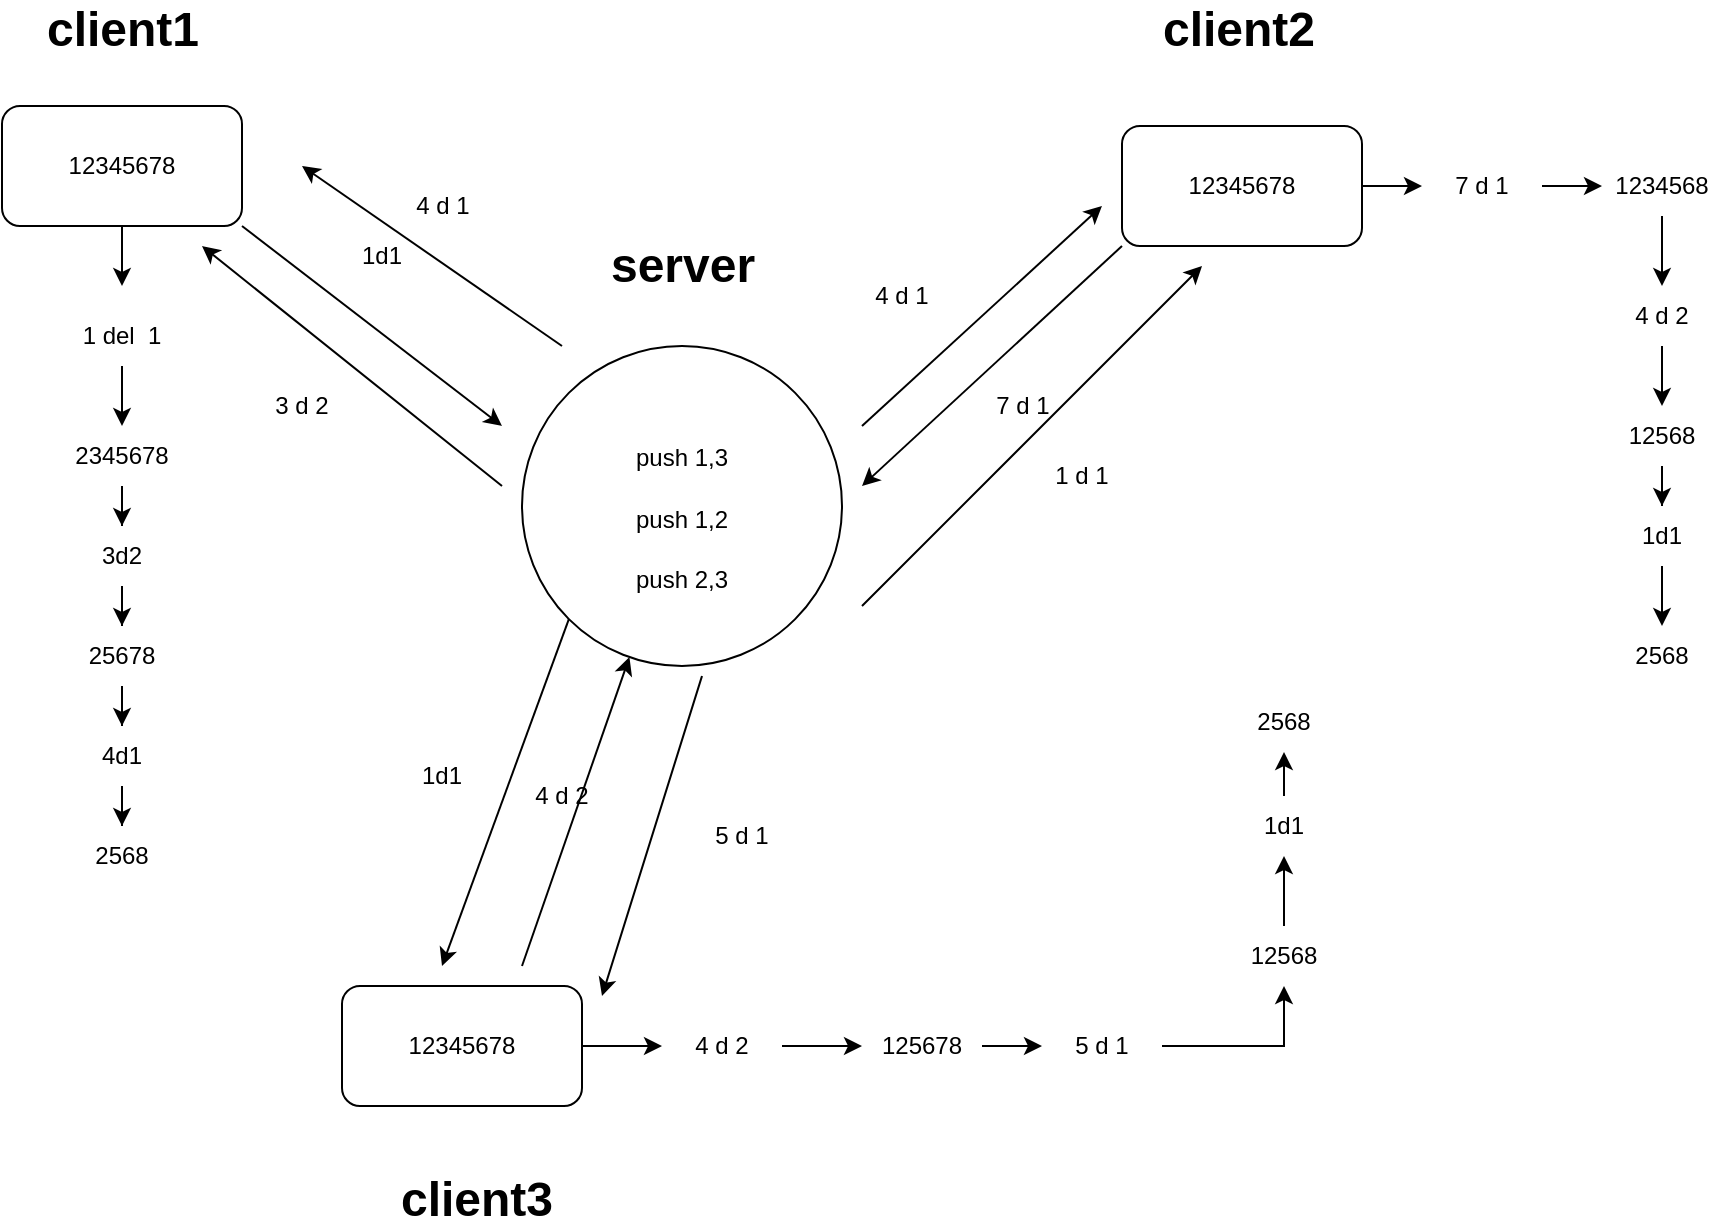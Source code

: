 <mxfile version="16.1.0" type="github">
  <diagram id="b11h2jEulRBrb-ZpYILd" name="第 1 页">
    <mxGraphModel dx="1408" dy="740" grid="0" gridSize="10" guides="1" tooltips="1" connect="1" arrows="1" fold="1" page="1" pageScale="1" pageWidth="1169" pageHeight="1654" math="0" shadow="0">
      <root>
        <mxCell id="0" />
        <mxCell id="1" parent="0" />
        <mxCell id="IKfLSv7TZ7d3dGT8bLUt-12" value="" style="edgeStyle=orthogonalEdgeStyle;rounded=0;orthogonalLoop=1;jettySize=auto;html=1;" parent="1" source="IKfLSv7TZ7d3dGT8bLUt-1" edge="1">
          <mxGeometry relative="1" as="geometry">
            <mxPoint x="270" y="220" as="targetPoint" />
          </mxGeometry>
        </mxCell>
        <mxCell id="IKfLSv7TZ7d3dGT8bLUt-1" value="12345678" style="rounded=1;whiteSpace=wrap;html=1;" parent="1" vertex="1">
          <mxGeometry x="210" y="130" width="120" height="60" as="geometry" />
        </mxCell>
        <mxCell id="IKfLSv7TZ7d3dGT8bLUt-19" value="" style="edgeStyle=orthogonalEdgeStyle;rounded=0;orthogonalLoop=1;jettySize=auto;html=1;" parent="1" source="IKfLSv7TZ7d3dGT8bLUt-2" target="IKfLSv7TZ7d3dGT8bLUt-18" edge="1">
          <mxGeometry relative="1" as="geometry" />
        </mxCell>
        <mxCell id="IKfLSv7TZ7d3dGT8bLUt-2" value="12345678" style="rounded=1;whiteSpace=wrap;html=1;" parent="1" vertex="1">
          <mxGeometry x="380" y="570" width="120" height="60" as="geometry" />
        </mxCell>
        <mxCell id="IKfLSv7TZ7d3dGT8bLUt-31" value="" style="edgeStyle=orthogonalEdgeStyle;rounded=0;orthogonalLoop=1;jettySize=auto;html=1;" parent="1" source="IKfLSv7TZ7d3dGT8bLUt-3" target="IKfLSv7TZ7d3dGT8bLUt-28" edge="1">
          <mxGeometry relative="1" as="geometry" />
        </mxCell>
        <mxCell id="PVc-BojldQ0yQbwHhJg5-24" style="edgeStyle=orthogonalEdgeStyle;rounded=0;orthogonalLoop=1;jettySize=auto;html=1;exitX=1;exitY=0.5;exitDx=0;exitDy=0;" parent="1" source="IKfLSv7TZ7d3dGT8bLUt-3" edge="1">
          <mxGeometry relative="1" as="geometry">
            <mxPoint x="890" y="170" as="targetPoint" />
          </mxGeometry>
        </mxCell>
        <mxCell id="IKfLSv7TZ7d3dGT8bLUt-3" value="12345678" style="rounded=1;whiteSpace=wrap;html=1;" parent="1" vertex="1">
          <mxGeometry x="770" y="140" width="120" height="60" as="geometry" />
        </mxCell>
        <mxCell id="IKfLSv7TZ7d3dGT8bLUt-4" value="" style="ellipse;whiteSpace=wrap;html=1;aspect=fixed;" parent="1" vertex="1">
          <mxGeometry x="470" y="250" width="160" height="160" as="geometry" />
        </mxCell>
        <mxCell id="IKfLSv7TZ7d3dGT8bLUt-5" value="server" style="text;strokeColor=none;fillColor=none;html=1;fontSize=24;fontStyle=1;verticalAlign=middle;align=center;" parent="1" vertex="1">
          <mxGeometry x="500" y="200" width="100" height="20" as="geometry" />
        </mxCell>
        <mxCell id="IKfLSv7TZ7d3dGT8bLUt-6" value="client1" style="text;strokeColor=none;fillColor=none;html=1;fontSize=24;fontStyle=1;verticalAlign=middle;align=center;" parent="1" vertex="1">
          <mxGeometry x="220" y="82" width="100" height="20" as="geometry" />
        </mxCell>
        <mxCell id="IKfLSv7TZ7d3dGT8bLUt-7" value="client2" style="text;strokeColor=none;fillColor=none;html=1;fontSize=24;fontStyle=1;verticalAlign=middle;align=center;" parent="1" vertex="1">
          <mxGeometry x="778" y="82" width="100" height="20" as="geometry" />
        </mxCell>
        <mxCell id="IKfLSv7TZ7d3dGT8bLUt-8" value="client3" style="text;strokeColor=none;fillColor=none;html=1;fontSize=24;fontStyle=1;verticalAlign=middle;align=center;" parent="1" vertex="1">
          <mxGeometry x="397" y="667" width="100" height="20" as="geometry" />
        </mxCell>
        <mxCell id="IKfLSv7TZ7d3dGT8bLUt-13" value="1d1" style="text;html=1;strokeColor=none;fillColor=none;align=center;verticalAlign=middle;whiteSpace=wrap;rounded=0;" parent="1" vertex="1">
          <mxGeometry x="370" y="190" width="60" height="30" as="geometry" />
        </mxCell>
        <mxCell id="IKfLSv7TZ7d3dGT8bLUt-16" value="" style="edgeStyle=orthogonalEdgeStyle;rounded=0;orthogonalLoop=1;jettySize=auto;html=1;" parent="1" source="IKfLSv7TZ7d3dGT8bLUt-14" target="IKfLSv7TZ7d3dGT8bLUt-15" edge="1">
          <mxGeometry relative="1" as="geometry" />
        </mxCell>
        <mxCell id="IKfLSv7TZ7d3dGT8bLUt-14" value="1 del&amp;nbsp; 1" style="text;html=1;strokeColor=none;fillColor=none;align=center;verticalAlign=middle;whiteSpace=wrap;rounded=0;" parent="1" vertex="1">
          <mxGeometry x="240" y="230" width="60" height="30" as="geometry" />
        </mxCell>
        <mxCell id="IKfLSv7TZ7d3dGT8bLUt-64" value="" style="edgeStyle=orthogonalEdgeStyle;rounded=0;orthogonalLoop=1;jettySize=auto;html=1;" parent="1" source="IKfLSv7TZ7d3dGT8bLUt-15" target="IKfLSv7TZ7d3dGT8bLUt-63" edge="1">
          <mxGeometry relative="1" as="geometry" />
        </mxCell>
        <mxCell id="IKfLSv7TZ7d3dGT8bLUt-15" value="2345678" style="text;html=1;strokeColor=none;fillColor=none;align=center;verticalAlign=middle;whiteSpace=wrap;rounded=0;" parent="1" vertex="1">
          <mxGeometry x="240" y="290" width="60" height="30" as="geometry" />
        </mxCell>
        <mxCell id="IKfLSv7TZ7d3dGT8bLUt-17" value="" style="endArrow=classic;html=1;rounded=0;exitX=1;exitY=1;exitDx=0;exitDy=0;" parent="1" source="IKfLSv7TZ7d3dGT8bLUt-1" edge="1">
          <mxGeometry width="50" height="50" relative="1" as="geometry">
            <mxPoint x="560" y="320" as="sourcePoint" />
            <mxPoint x="460" y="290" as="targetPoint" />
          </mxGeometry>
        </mxCell>
        <mxCell id="IKfLSv7TZ7d3dGT8bLUt-22" value="" style="edgeStyle=orthogonalEdgeStyle;rounded=0;orthogonalLoop=1;jettySize=auto;html=1;" parent="1" source="IKfLSv7TZ7d3dGT8bLUt-18" target="IKfLSv7TZ7d3dGT8bLUt-21" edge="1">
          <mxGeometry relative="1" as="geometry" />
        </mxCell>
        <mxCell id="IKfLSv7TZ7d3dGT8bLUt-18" value="4 d 2" style="text;html=1;strokeColor=none;fillColor=none;align=center;verticalAlign=middle;whiteSpace=wrap;rounded=0;" parent="1" vertex="1">
          <mxGeometry x="540" y="585" width="60" height="30" as="geometry" />
        </mxCell>
        <mxCell id="IKfLSv7TZ7d3dGT8bLUt-40" value="" style="edgeStyle=orthogonalEdgeStyle;rounded=0;orthogonalLoop=1;jettySize=auto;html=1;" parent="1" source="IKfLSv7TZ7d3dGT8bLUt-21" target="IKfLSv7TZ7d3dGT8bLUt-39" edge="1">
          <mxGeometry relative="1" as="geometry" />
        </mxCell>
        <mxCell id="IKfLSv7TZ7d3dGT8bLUt-21" value="125678" style="text;html=1;strokeColor=none;fillColor=none;align=center;verticalAlign=middle;whiteSpace=wrap;rounded=0;" parent="1" vertex="1">
          <mxGeometry x="640" y="585" width="60" height="30" as="geometry" />
        </mxCell>
        <mxCell id="IKfLSv7TZ7d3dGT8bLUt-23" value="" style="endArrow=classic;html=1;rounded=0;" parent="1" target="IKfLSv7TZ7d3dGT8bLUt-4" edge="1">
          <mxGeometry width="50" height="50" relative="1" as="geometry">
            <mxPoint x="470" y="560" as="sourcePoint" />
            <mxPoint x="740" y="610" as="targetPoint" />
          </mxGeometry>
        </mxCell>
        <mxCell id="IKfLSv7TZ7d3dGT8bLUt-24" value="4 d 2" style="text;html=1;strokeColor=none;fillColor=none;align=center;verticalAlign=middle;whiteSpace=wrap;rounded=0;" parent="1" vertex="1">
          <mxGeometry x="460" y="460" width="60" height="30" as="geometry" />
        </mxCell>
        <mxCell id="IKfLSv7TZ7d3dGT8bLUt-33" value="" style="edgeStyle=orthogonalEdgeStyle;rounded=0;orthogonalLoop=1;jettySize=auto;html=1;" parent="1" source="IKfLSv7TZ7d3dGT8bLUt-28" target="IKfLSv7TZ7d3dGT8bLUt-32" edge="1">
          <mxGeometry relative="1" as="geometry" />
        </mxCell>
        <mxCell id="IKfLSv7TZ7d3dGT8bLUt-28" value="7 d 1" style="text;html=1;strokeColor=none;fillColor=none;align=center;verticalAlign=middle;whiteSpace=wrap;rounded=0;" parent="1" vertex="1">
          <mxGeometry x="920" y="155" width="60" height="30" as="geometry" />
        </mxCell>
        <mxCell id="IKfLSv7TZ7d3dGT8bLUt-51" value="" style="edgeStyle=orthogonalEdgeStyle;rounded=0;orthogonalLoop=1;jettySize=auto;html=1;" parent="1" source="IKfLSv7TZ7d3dGT8bLUt-32" target="IKfLSv7TZ7d3dGT8bLUt-50" edge="1">
          <mxGeometry relative="1" as="geometry" />
        </mxCell>
        <mxCell id="IKfLSv7TZ7d3dGT8bLUt-32" value="1234568" style="text;html=1;strokeColor=none;fillColor=none;align=center;verticalAlign=middle;whiteSpace=wrap;rounded=0;" parent="1" vertex="1">
          <mxGeometry x="1010" y="155" width="60" height="30" as="geometry" />
        </mxCell>
        <mxCell id="IKfLSv7TZ7d3dGT8bLUt-34" value="" style="endArrow=classic;html=1;rounded=0;exitX=0;exitY=1;exitDx=0;exitDy=0;" parent="1" source="IKfLSv7TZ7d3dGT8bLUt-3" edge="1">
          <mxGeometry width="50" height="50" relative="1" as="geometry">
            <mxPoint x="860" y="380" as="sourcePoint" />
            <mxPoint x="640" y="320" as="targetPoint" />
          </mxGeometry>
        </mxCell>
        <mxCell id="IKfLSv7TZ7d3dGT8bLUt-35" value="7 d 1" style="text;html=1;align=center;verticalAlign=middle;resizable=0;points=[];autosize=1;strokeColor=none;fillColor=none;" parent="1" vertex="1">
          <mxGeometry x="700" y="270" width="40" height="20" as="geometry" />
        </mxCell>
        <mxCell id="IKfLSv7TZ7d3dGT8bLUt-36" value="" style="endArrow=classic;html=1;rounded=0;" parent="1" edge="1">
          <mxGeometry width="50" height="50" relative="1" as="geometry">
            <mxPoint x="560" y="415" as="sourcePoint" />
            <mxPoint x="510" y="575" as="targetPoint" />
          </mxGeometry>
        </mxCell>
        <mxCell id="IKfLSv7TZ7d3dGT8bLUt-37" value="5 d 1" style="text;html=1;strokeColor=none;fillColor=none;align=center;verticalAlign=middle;whiteSpace=wrap;rounded=0;" parent="1" vertex="1">
          <mxGeometry x="550" y="480" width="60" height="30" as="geometry" />
        </mxCell>
        <mxCell id="IKfLSv7TZ7d3dGT8bLUt-42" value="" style="edgeStyle=orthogonalEdgeStyle;rounded=0;orthogonalLoop=1;jettySize=auto;html=1;" parent="1" source="IKfLSv7TZ7d3dGT8bLUt-39" target="IKfLSv7TZ7d3dGT8bLUt-41" edge="1">
          <mxGeometry relative="1" as="geometry" />
        </mxCell>
        <mxCell id="IKfLSv7TZ7d3dGT8bLUt-39" value="5 d 1" style="text;html=1;strokeColor=none;fillColor=none;align=center;verticalAlign=middle;whiteSpace=wrap;rounded=0;" parent="1" vertex="1">
          <mxGeometry x="730" y="585" width="60" height="30" as="geometry" />
        </mxCell>
        <mxCell id="IKfLSv7TZ7d3dGT8bLUt-47" value="" style="edgeStyle=orthogonalEdgeStyle;rounded=0;orthogonalLoop=1;jettySize=auto;html=1;" parent="1" source="IKfLSv7TZ7d3dGT8bLUt-41" target="IKfLSv7TZ7d3dGT8bLUt-46" edge="1">
          <mxGeometry relative="1" as="geometry" />
        </mxCell>
        <mxCell id="IKfLSv7TZ7d3dGT8bLUt-41" value="12568" style="text;html=1;strokeColor=none;fillColor=none;align=center;verticalAlign=middle;whiteSpace=wrap;rounded=0;" parent="1" vertex="1">
          <mxGeometry x="821" y="540" width="60" height="30" as="geometry" />
        </mxCell>
        <mxCell id="IKfLSv7TZ7d3dGT8bLUt-43" value="" style="endArrow=classic;html=1;rounded=0;exitX=0;exitY=1;exitDx=0;exitDy=0;" parent="1" source="IKfLSv7TZ7d3dGT8bLUt-4" edge="1">
          <mxGeometry width="50" height="50" relative="1" as="geometry">
            <mxPoint x="470" y="390" as="sourcePoint" />
            <mxPoint x="430" y="560" as="targetPoint" />
          </mxGeometry>
        </mxCell>
        <mxCell id="IKfLSv7TZ7d3dGT8bLUt-45" value="1d1" style="text;html=1;strokeColor=none;fillColor=none;align=center;verticalAlign=middle;whiteSpace=wrap;rounded=0;" parent="1" vertex="1">
          <mxGeometry x="400" y="450" width="60" height="30" as="geometry" />
        </mxCell>
        <mxCell id="IKfLSv7TZ7d3dGT8bLUt-49" value="" style="edgeStyle=orthogonalEdgeStyle;rounded=0;orthogonalLoop=1;jettySize=auto;html=1;" parent="1" source="IKfLSv7TZ7d3dGT8bLUt-46" target="IKfLSv7TZ7d3dGT8bLUt-48" edge="1">
          <mxGeometry relative="1" as="geometry" />
        </mxCell>
        <mxCell id="IKfLSv7TZ7d3dGT8bLUt-46" value="1d1" style="text;html=1;strokeColor=none;fillColor=none;align=center;verticalAlign=middle;whiteSpace=wrap;rounded=0;" parent="1" vertex="1">
          <mxGeometry x="821" y="475" width="60" height="30" as="geometry" />
        </mxCell>
        <mxCell id="IKfLSv7TZ7d3dGT8bLUt-48" value="2568" style="text;html=1;strokeColor=none;fillColor=none;align=center;verticalAlign=middle;whiteSpace=wrap;rounded=0;" parent="1" vertex="1">
          <mxGeometry x="821" y="423" width="60" height="30" as="geometry" />
        </mxCell>
        <mxCell id="IKfLSv7TZ7d3dGT8bLUt-53" value="" style="edgeStyle=orthogonalEdgeStyle;rounded=0;orthogonalLoop=1;jettySize=auto;html=1;" parent="1" source="IKfLSv7TZ7d3dGT8bLUt-50" target="IKfLSv7TZ7d3dGT8bLUt-52" edge="1">
          <mxGeometry relative="1" as="geometry" />
        </mxCell>
        <mxCell id="IKfLSv7TZ7d3dGT8bLUt-50" value="4 d 2" style="text;html=1;strokeColor=none;fillColor=none;align=center;verticalAlign=middle;whiteSpace=wrap;rounded=0;" parent="1" vertex="1">
          <mxGeometry x="1010" y="220" width="60" height="30" as="geometry" />
        </mxCell>
        <mxCell id="IKfLSv7TZ7d3dGT8bLUt-55" value="" style="edgeStyle=orthogonalEdgeStyle;rounded=0;orthogonalLoop=1;jettySize=auto;html=1;" parent="1" source="IKfLSv7TZ7d3dGT8bLUt-52" target="IKfLSv7TZ7d3dGT8bLUt-54" edge="1">
          <mxGeometry relative="1" as="geometry" />
        </mxCell>
        <mxCell id="IKfLSv7TZ7d3dGT8bLUt-52" value="12568" style="text;html=1;strokeColor=none;fillColor=none;align=center;verticalAlign=middle;whiteSpace=wrap;rounded=0;" parent="1" vertex="1">
          <mxGeometry x="1010" y="280" width="60" height="30" as="geometry" />
        </mxCell>
        <mxCell id="IKfLSv7TZ7d3dGT8bLUt-57" value="" style="edgeStyle=orthogonalEdgeStyle;rounded=0;orthogonalLoop=1;jettySize=auto;html=1;" parent="1" source="IKfLSv7TZ7d3dGT8bLUt-54" target="IKfLSv7TZ7d3dGT8bLUt-56" edge="1">
          <mxGeometry relative="1" as="geometry" />
        </mxCell>
        <mxCell id="IKfLSv7TZ7d3dGT8bLUt-54" value="1d1" style="text;html=1;strokeColor=none;fillColor=none;align=center;verticalAlign=middle;whiteSpace=wrap;rounded=0;" parent="1" vertex="1">
          <mxGeometry x="1010" y="330" width="60" height="30" as="geometry" />
        </mxCell>
        <mxCell id="IKfLSv7TZ7d3dGT8bLUt-56" value="2568" style="text;html=1;strokeColor=none;fillColor=none;align=center;verticalAlign=middle;whiteSpace=wrap;rounded=0;" parent="1" vertex="1">
          <mxGeometry x="1010" y="390" width="60" height="30" as="geometry" />
        </mxCell>
        <mxCell id="IKfLSv7TZ7d3dGT8bLUt-58" value="" style="endArrow=classic;html=1;rounded=0;" parent="1" edge="1">
          <mxGeometry width="50" height="50" relative="1" as="geometry">
            <mxPoint x="640" y="290" as="sourcePoint" />
            <mxPoint x="760" y="180" as="targetPoint" />
          </mxGeometry>
        </mxCell>
        <mxCell id="IKfLSv7TZ7d3dGT8bLUt-59" value="4 d 1" style="text;html=1;strokeColor=none;fillColor=none;align=center;verticalAlign=middle;whiteSpace=wrap;rounded=0;" parent="1" vertex="1">
          <mxGeometry x="630" y="210" width="60" height="30" as="geometry" />
        </mxCell>
        <mxCell id="IKfLSv7TZ7d3dGT8bLUt-60" value="" style="endArrow=classic;html=1;rounded=0;" parent="1" edge="1">
          <mxGeometry width="50" height="50" relative="1" as="geometry">
            <mxPoint x="640" y="380" as="sourcePoint" />
            <mxPoint x="810" y="210" as="targetPoint" />
            <Array as="points">
              <mxPoint x="720" y="300" />
            </Array>
          </mxGeometry>
        </mxCell>
        <mxCell id="IKfLSv7TZ7d3dGT8bLUt-61" value="1 d 1" style="text;html=1;strokeColor=none;fillColor=none;align=center;verticalAlign=middle;whiteSpace=wrap;rounded=0;" parent="1" vertex="1">
          <mxGeometry x="720" y="300" width="60" height="30" as="geometry" />
        </mxCell>
        <mxCell id="IKfLSv7TZ7d3dGT8bLUt-66" value="" style="edgeStyle=orthogonalEdgeStyle;rounded=0;orthogonalLoop=1;jettySize=auto;html=1;" parent="1" source="IKfLSv7TZ7d3dGT8bLUt-63" target="IKfLSv7TZ7d3dGT8bLUt-65" edge="1">
          <mxGeometry relative="1" as="geometry" />
        </mxCell>
        <mxCell id="IKfLSv7TZ7d3dGT8bLUt-63" value="3d2" style="text;html=1;strokeColor=none;fillColor=none;align=center;verticalAlign=middle;whiteSpace=wrap;rounded=0;" parent="1" vertex="1">
          <mxGeometry x="240" y="340" width="60" height="30" as="geometry" />
        </mxCell>
        <mxCell id="IKfLSv7TZ7d3dGT8bLUt-70" value="" style="edgeStyle=orthogonalEdgeStyle;rounded=0;orthogonalLoop=1;jettySize=auto;html=1;" parent="1" source="IKfLSv7TZ7d3dGT8bLUt-65" target="IKfLSv7TZ7d3dGT8bLUt-69" edge="1">
          <mxGeometry relative="1" as="geometry" />
        </mxCell>
        <mxCell id="IKfLSv7TZ7d3dGT8bLUt-65" value="25678" style="text;html=1;strokeColor=none;fillColor=none;align=center;verticalAlign=middle;whiteSpace=wrap;rounded=0;" parent="1" vertex="1">
          <mxGeometry x="240" y="390" width="60" height="30" as="geometry" />
        </mxCell>
        <mxCell id="IKfLSv7TZ7d3dGT8bLUt-72" value="" style="edgeStyle=orthogonalEdgeStyle;rounded=0;orthogonalLoop=1;jettySize=auto;html=1;" parent="1" source="IKfLSv7TZ7d3dGT8bLUt-69" target="IKfLSv7TZ7d3dGT8bLUt-71" edge="1">
          <mxGeometry relative="1" as="geometry" />
        </mxCell>
        <mxCell id="IKfLSv7TZ7d3dGT8bLUt-69" value="4d1" style="text;html=1;strokeColor=none;fillColor=none;align=center;verticalAlign=middle;whiteSpace=wrap;rounded=0;" parent="1" vertex="1">
          <mxGeometry x="240" y="440" width="60" height="30" as="geometry" />
        </mxCell>
        <mxCell id="IKfLSv7TZ7d3dGT8bLUt-71" value="2568" style="text;html=1;strokeColor=none;fillColor=none;align=center;verticalAlign=middle;whiteSpace=wrap;rounded=0;" parent="1" vertex="1">
          <mxGeometry x="240" y="490" width="60" height="30" as="geometry" />
        </mxCell>
        <mxCell id="IKfLSv7TZ7d3dGT8bLUt-73" value="" style="endArrow=classic;html=1;rounded=0;" parent="1" edge="1">
          <mxGeometry width="50" height="50" relative="1" as="geometry">
            <mxPoint x="460" y="320" as="sourcePoint" />
            <mxPoint x="310" y="200" as="targetPoint" />
          </mxGeometry>
        </mxCell>
        <mxCell id="IKfLSv7TZ7d3dGT8bLUt-74" value="3 d 2" style="text;html=1;strokeColor=none;fillColor=none;align=center;verticalAlign=middle;whiteSpace=wrap;rounded=0;" parent="1" vertex="1">
          <mxGeometry x="330" y="265" width="60" height="30" as="geometry" />
        </mxCell>
        <mxCell id="IKfLSv7TZ7d3dGT8bLUt-75" value="" style="endArrow=classic;html=1;rounded=0;" parent="1" edge="1">
          <mxGeometry width="50" height="50" relative="1" as="geometry">
            <mxPoint x="490" y="250" as="sourcePoint" />
            <mxPoint x="360" y="160" as="targetPoint" />
          </mxGeometry>
        </mxCell>
        <mxCell id="IKfLSv7TZ7d3dGT8bLUt-76" value="4 d 1" style="text;html=1;align=center;verticalAlign=middle;resizable=0;points=[];autosize=1;strokeColor=none;fillColor=none;" parent="1" vertex="1">
          <mxGeometry x="410" y="170" width="40" height="20" as="geometry" />
        </mxCell>
        <mxCell id="IKfLSv7TZ7d3dGT8bLUt-77" value="push 1,3" style="text;html=1;strokeColor=none;fillColor=none;align=center;verticalAlign=middle;whiteSpace=wrap;rounded=0;" parent="1" vertex="1">
          <mxGeometry x="520" y="291" width="60" height="30" as="geometry" />
        </mxCell>
        <mxCell id="IKfLSv7TZ7d3dGT8bLUt-78" value="push 1,2" style="text;html=1;strokeColor=none;fillColor=none;align=center;verticalAlign=middle;whiteSpace=wrap;rounded=0;" parent="1" vertex="1">
          <mxGeometry x="520" y="322" width="60" height="30" as="geometry" />
        </mxCell>
        <mxCell id="IKfLSv7TZ7d3dGT8bLUt-79" value="push 2,3" style="text;html=1;strokeColor=none;fillColor=none;align=center;verticalAlign=middle;whiteSpace=wrap;rounded=0;" parent="1" vertex="1">
          <mxGeometry x="520" y="352" width="60" height="30" as="geometry" />
        </mxCell>
        <mxCell id="MLcGRR2npj2M05nOz2Xy-23" style="edgeStyle=orthogonalEdgeStyle;rounded=0;orthogonalLoop=1;jettySize=auto;html=1;exitX=0.5;exitY=1;exitDx=0;exitDy=0;" edge="1" parent="1" source="IKfLSv7TZ7d3dGT8bLUt-48" target="IKfLSv7TZ7d3dGT8bLUt-48">
          <mxGeometry relative="1" as="geometry" />
        </mxCell>
      </root>
    </mxGraphModel>
  </diagram>
</mxfile>
